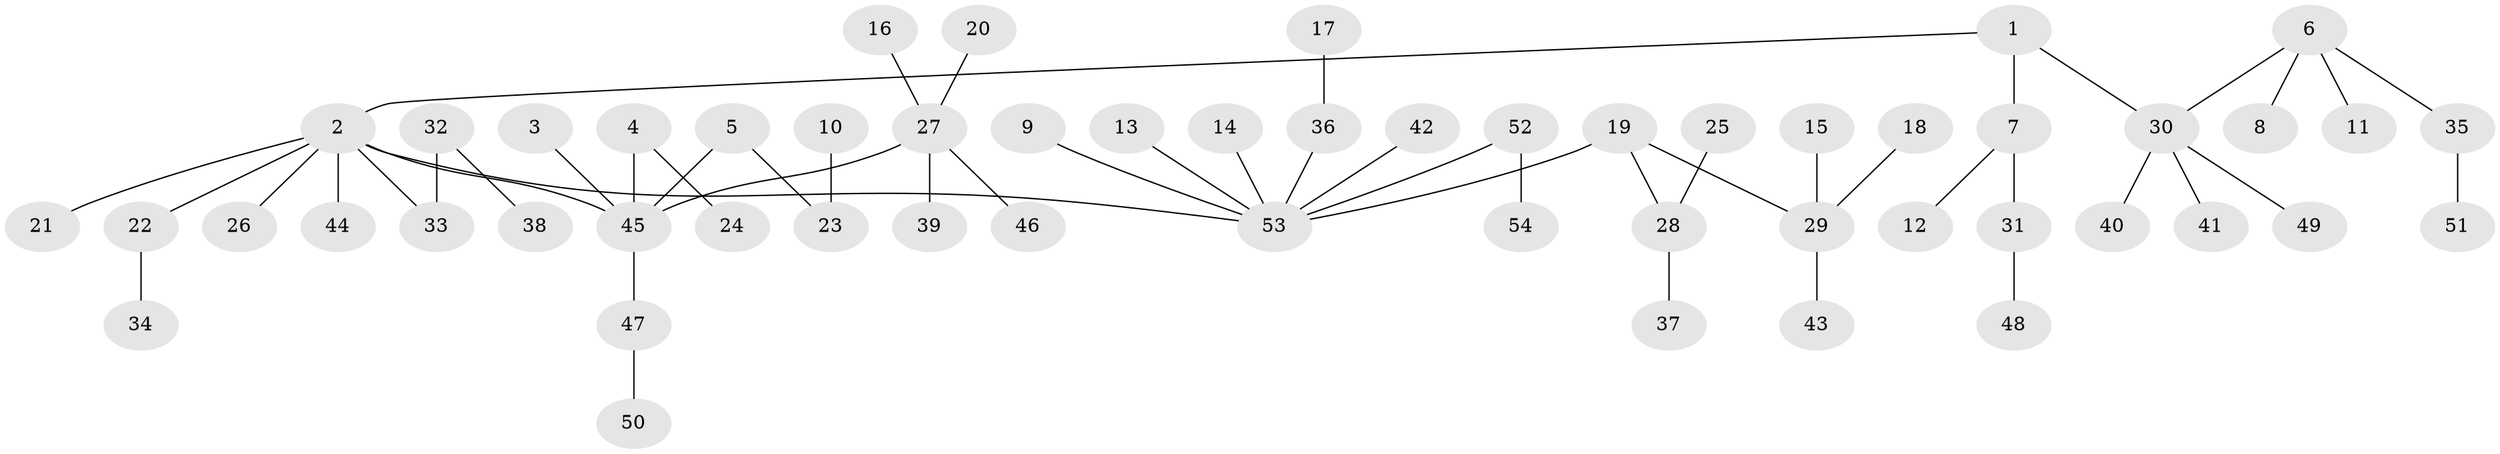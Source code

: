 // original degree distribution, {5: 0.046296296296296294, 8: 0.009259259259259259, 3: 0.12962962962962962, 4: 0.037037037037037035, 7: 0.009259259259259259, 6: 0.009259259259259259, 2: 0.25925925925925924, 1: 0.5}
// Generated by graph-tools (version 1.1) at 2025/50/03/09/25 03:50:24]
// undirected, 54 vertices, 53 edges
graph export_dot {
graph [start="1"]
  node [color=gray90,style=filled];
  1;
  2;
  3;
  4;
  5;
  6;
  7;
  8;
  9;
  10;
  11;
  12;
  13;
  14;
  15;
  16;
  17;
  18;
  19;
  20;
  21;
  22;
  23;
  24;
  25;
  26;
  27;
  28;
  29;
  30;
  31;
  32;
  33;
  34;
  35;
  36;
  37;
  38;
  39;
  40;
  41;
  42;
  43;
  44;
  45;
  46;
  47;
  48;
  49;
  50;
  51;
  52;
  53;
  54;
  1 -- 2 [weight=1.0];
  1 -- 7 [weight=1.0];
  1 -- 30 [weight=1.0];
  2 -- 21 [weight=1.0];
  2 -- 22 [weight=1.0];
  2 -- 26 [weight=1.0];
  2 -- 33 [weight=1.0];
  2 -- 44 [weight=1.0];
  2 -- 45 [weight=1.0];
  2 -- 53 [weight=1.0];
  3 -- 45 [weight=1.0];
  4 -- 24 [weight=1.0];
  4 -- 45 [weight=1.0];
  5 -- 23 [weight=1.0];
  5 -- 45 [weight=1.0];
  6 -- 8 [weight=1.0];
  6 -- 11 [weight=1.0];
  6 -- 30 [weight=1.0];
  6 -- 35 [weight=1.0];
  7 -- 12 [weight=1.0];
  7 -- 31 [weight=1.0];
  9 -- 53 [weight=1.0];
  10 -- 23 [weight=1.0];
  13 -- 53 [weight=1.0];
  14 -- 53 [weight=1.0];
  15 -- 29 [weight=1.0];
  16 -- 27 [weight=1.0];
  17 -- 36 [weight=1.0];
  18 -- 29 [weight=1.0];
  19 -- 28 [weight=1.0];
  19 -- 29 [weight=1.0];
  19 -- 53 [weight=1.0];
  20 -- 27 [weight=1.0];
  22 -- 34 [weight=1.0];
  25 -- 28 [weight=1.0];
  27 -- 39 [weight=1.0];
  27 -- 45 [weight=1.0];
  27 -- 46 [weight=1.0];
  28 -- 37 [weight=1.0];
  29 -- 43 [weight=1.0];
  30 -- 40 [weight=1.0];
  30 -- 41 [weight=1.0];
  30 -- 49 [weight=1.0];
  31 -- 48 [weight=1.0];
  32 -- 33 [weight=1.0];
  32 -- 38 [weight=1.0];
  35 -- 51 [weight=1.0];
  36 -- 53 [weight=1.0];
  42 -- 53 [weight=1.0];
  45 -- 47 [weight=1.0];
  47 -- 50 [weight=1.0];
  52 -- 53 [weight=1.0];
  52 -- 54 [weight=1.0];
}
